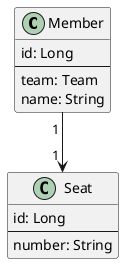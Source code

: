 @startuml

class Member {
  id: Long
  --
  team: Team
  name: String
}

class Seat {
  id: Long
  --
  number: String
}

Member "1 " -d-> "1 " Seat

@enduml